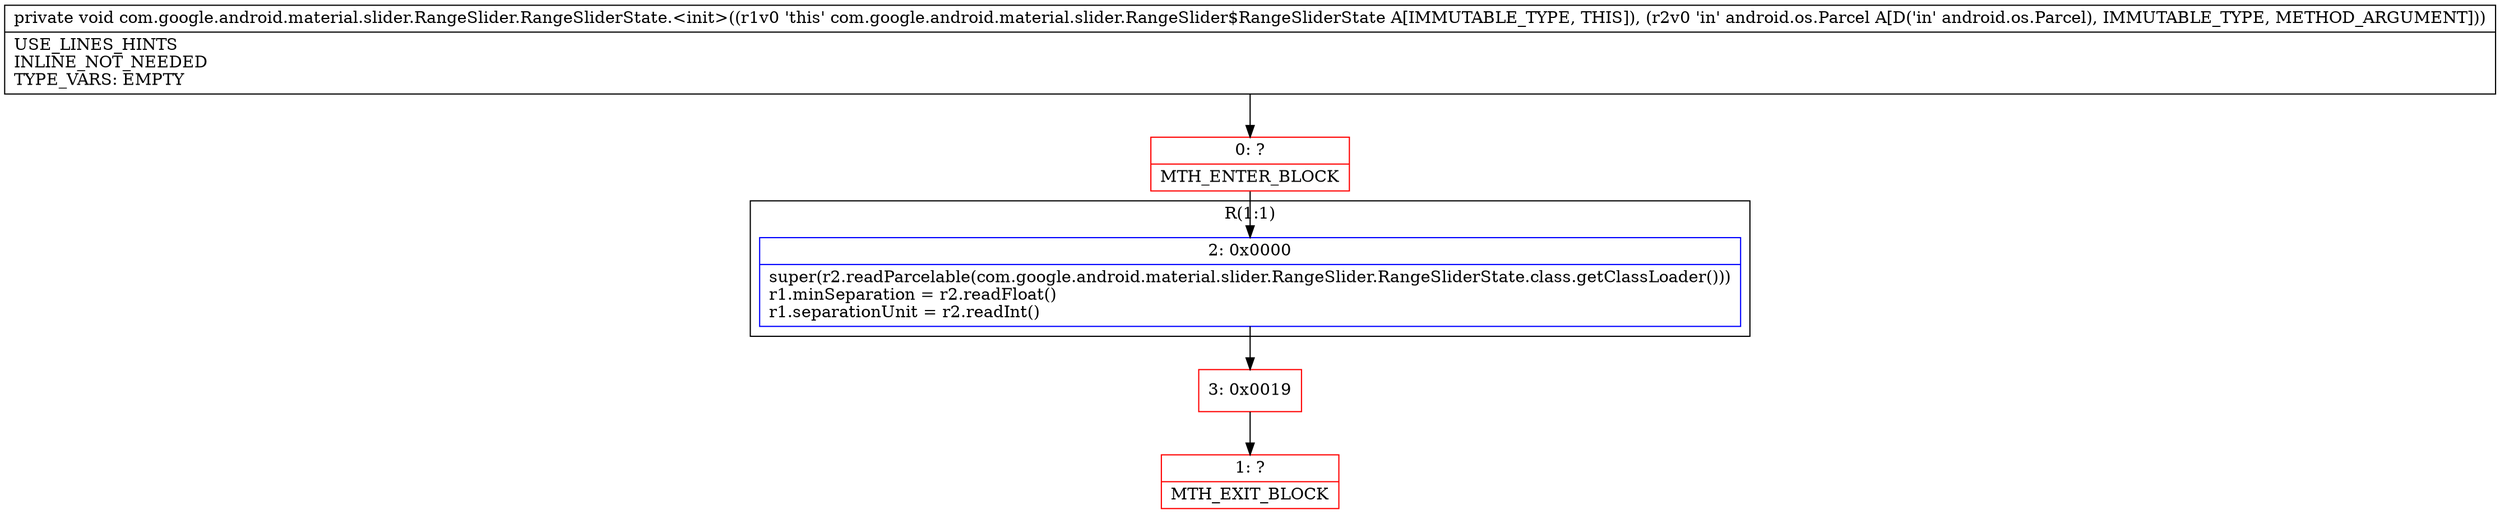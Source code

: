 digraph "CFG forcom.google.android.material.slider.RangeSlider.RangeSliderState.\<init\>(Landroid\/os\/Parcel;)V" {
subgraph cluster_Region_1385545713 {
label = "R(1:1)";
node [shape=record,color=blue];
Node_2 [shape=record,label="{2\:\ 0x0000|super(r2.readParcelable(com.google.android.material.slider.RangeSlider.RangeSliderState.class.getClassLoader()))\lr1.minSeparation = r2.readFloat()\lr1.separationUnit = r2.readInt()\l}"];
}
Node_0 [shape=record,color=red,label="{0\:\ ?|MTH_ENTER_BLOCK\l}"];
Node_3 [shape=record,color=red,label="{3\:\ 0x0019}"];
Node_1 [shape=record,color=red,label="{1\:\ ?|MTH_EXIT_BLOCK\l}"];
MethodNode[shape=record,label="{private void com.google.android.material.slider.RangeSlider.RangeSliderState.\<init\>((r1v0 'this' com.google.android.material.slider.RangeSlider$RangeSliderState A[IMMUTABLE_TYPE, THIS]), (r2v0 'in' android.os.Parcel A[D('in' android.os.Parcel), IMMUTABLE_TYPE, METHOD_ARGUMENT]))  | USE_LINES_HINTS\lINLINE_NOT_NEEDED\lTYPE_VARS: EMPTY\l}"];
MethodNode -> Node_0;Node_2 -> Node_3;
Node_0 -> Node_2;
Node_3 -> Node_1;
}

